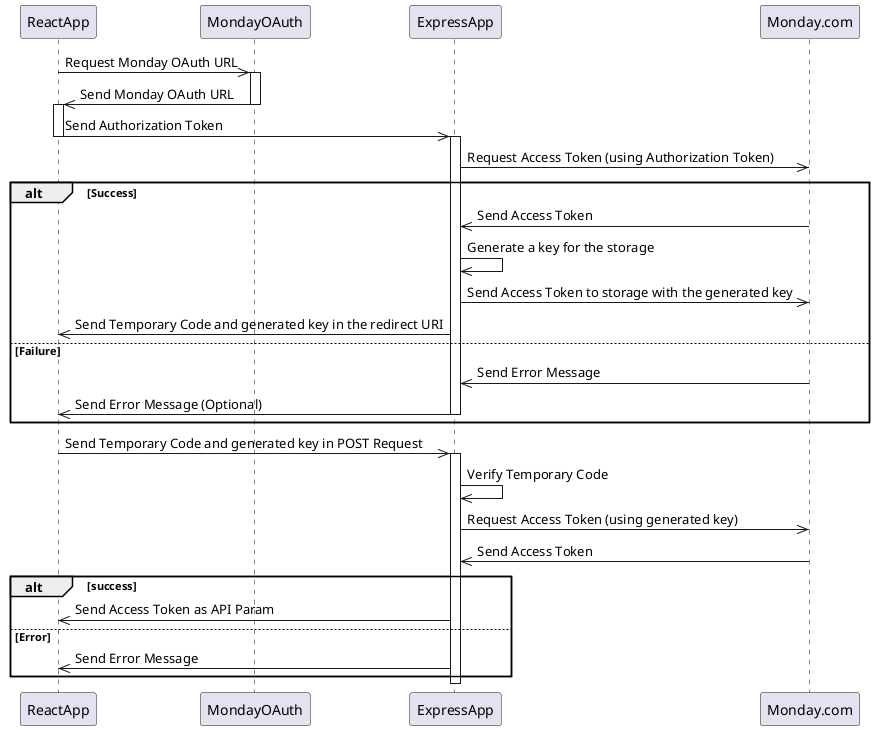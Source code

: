 @startuml

participant ReactApp
participant MondayOAuth
participant ExpressApp

ReactApp->> MondayOAuth : Request Monday OAuth URL
activate MondayOAuth
MondayOAuth->>ReactApp : Send Monday OAuth URL
deactivate MondayOAuth

activate ReactApp
ReactApp->>ExpressApp : Send Authorization Token
deactivate ReactApp

activate ExpressApp
ExpressApp->>Monday.com : Request Access Token (using Authorization Token)
alt Success
  Monday.com->>ExpressApp : Send Access Token
  ExpressApp->>ExpressApp : Generate a key for the storage
  ExpressApp->>Monday.com : Send Access Token to storage with the generated key
  ExpressApp->>ReactApp : Send Temporary Code and generated key in the redirect URI
else Failure
  Monday.com->>ExpressApp : Send Error Message
  ExpressApp->>ReactApp : Send Error Message (Optional)
  deactivate ExpressApp
end

activate ReactApp
ReactApp->>ExpressApp : Send Temporary Code and generated key in POST Request
deactivate ReactApp

activate ExpressApp
ExpressApp->>ExpressApp : Verify Temporary Code
ExpressApp->>Monday.com : Request Access Token (using generated key)
Monday.com->>ExpressApp : Send Access Token

alt success
  ExpressApp->>ReactApp : Send Access Token as API Param
else Error
  ExpressApp->>ReactApp : Send Error Message
end

deactivate ExpressApp
@enduml
